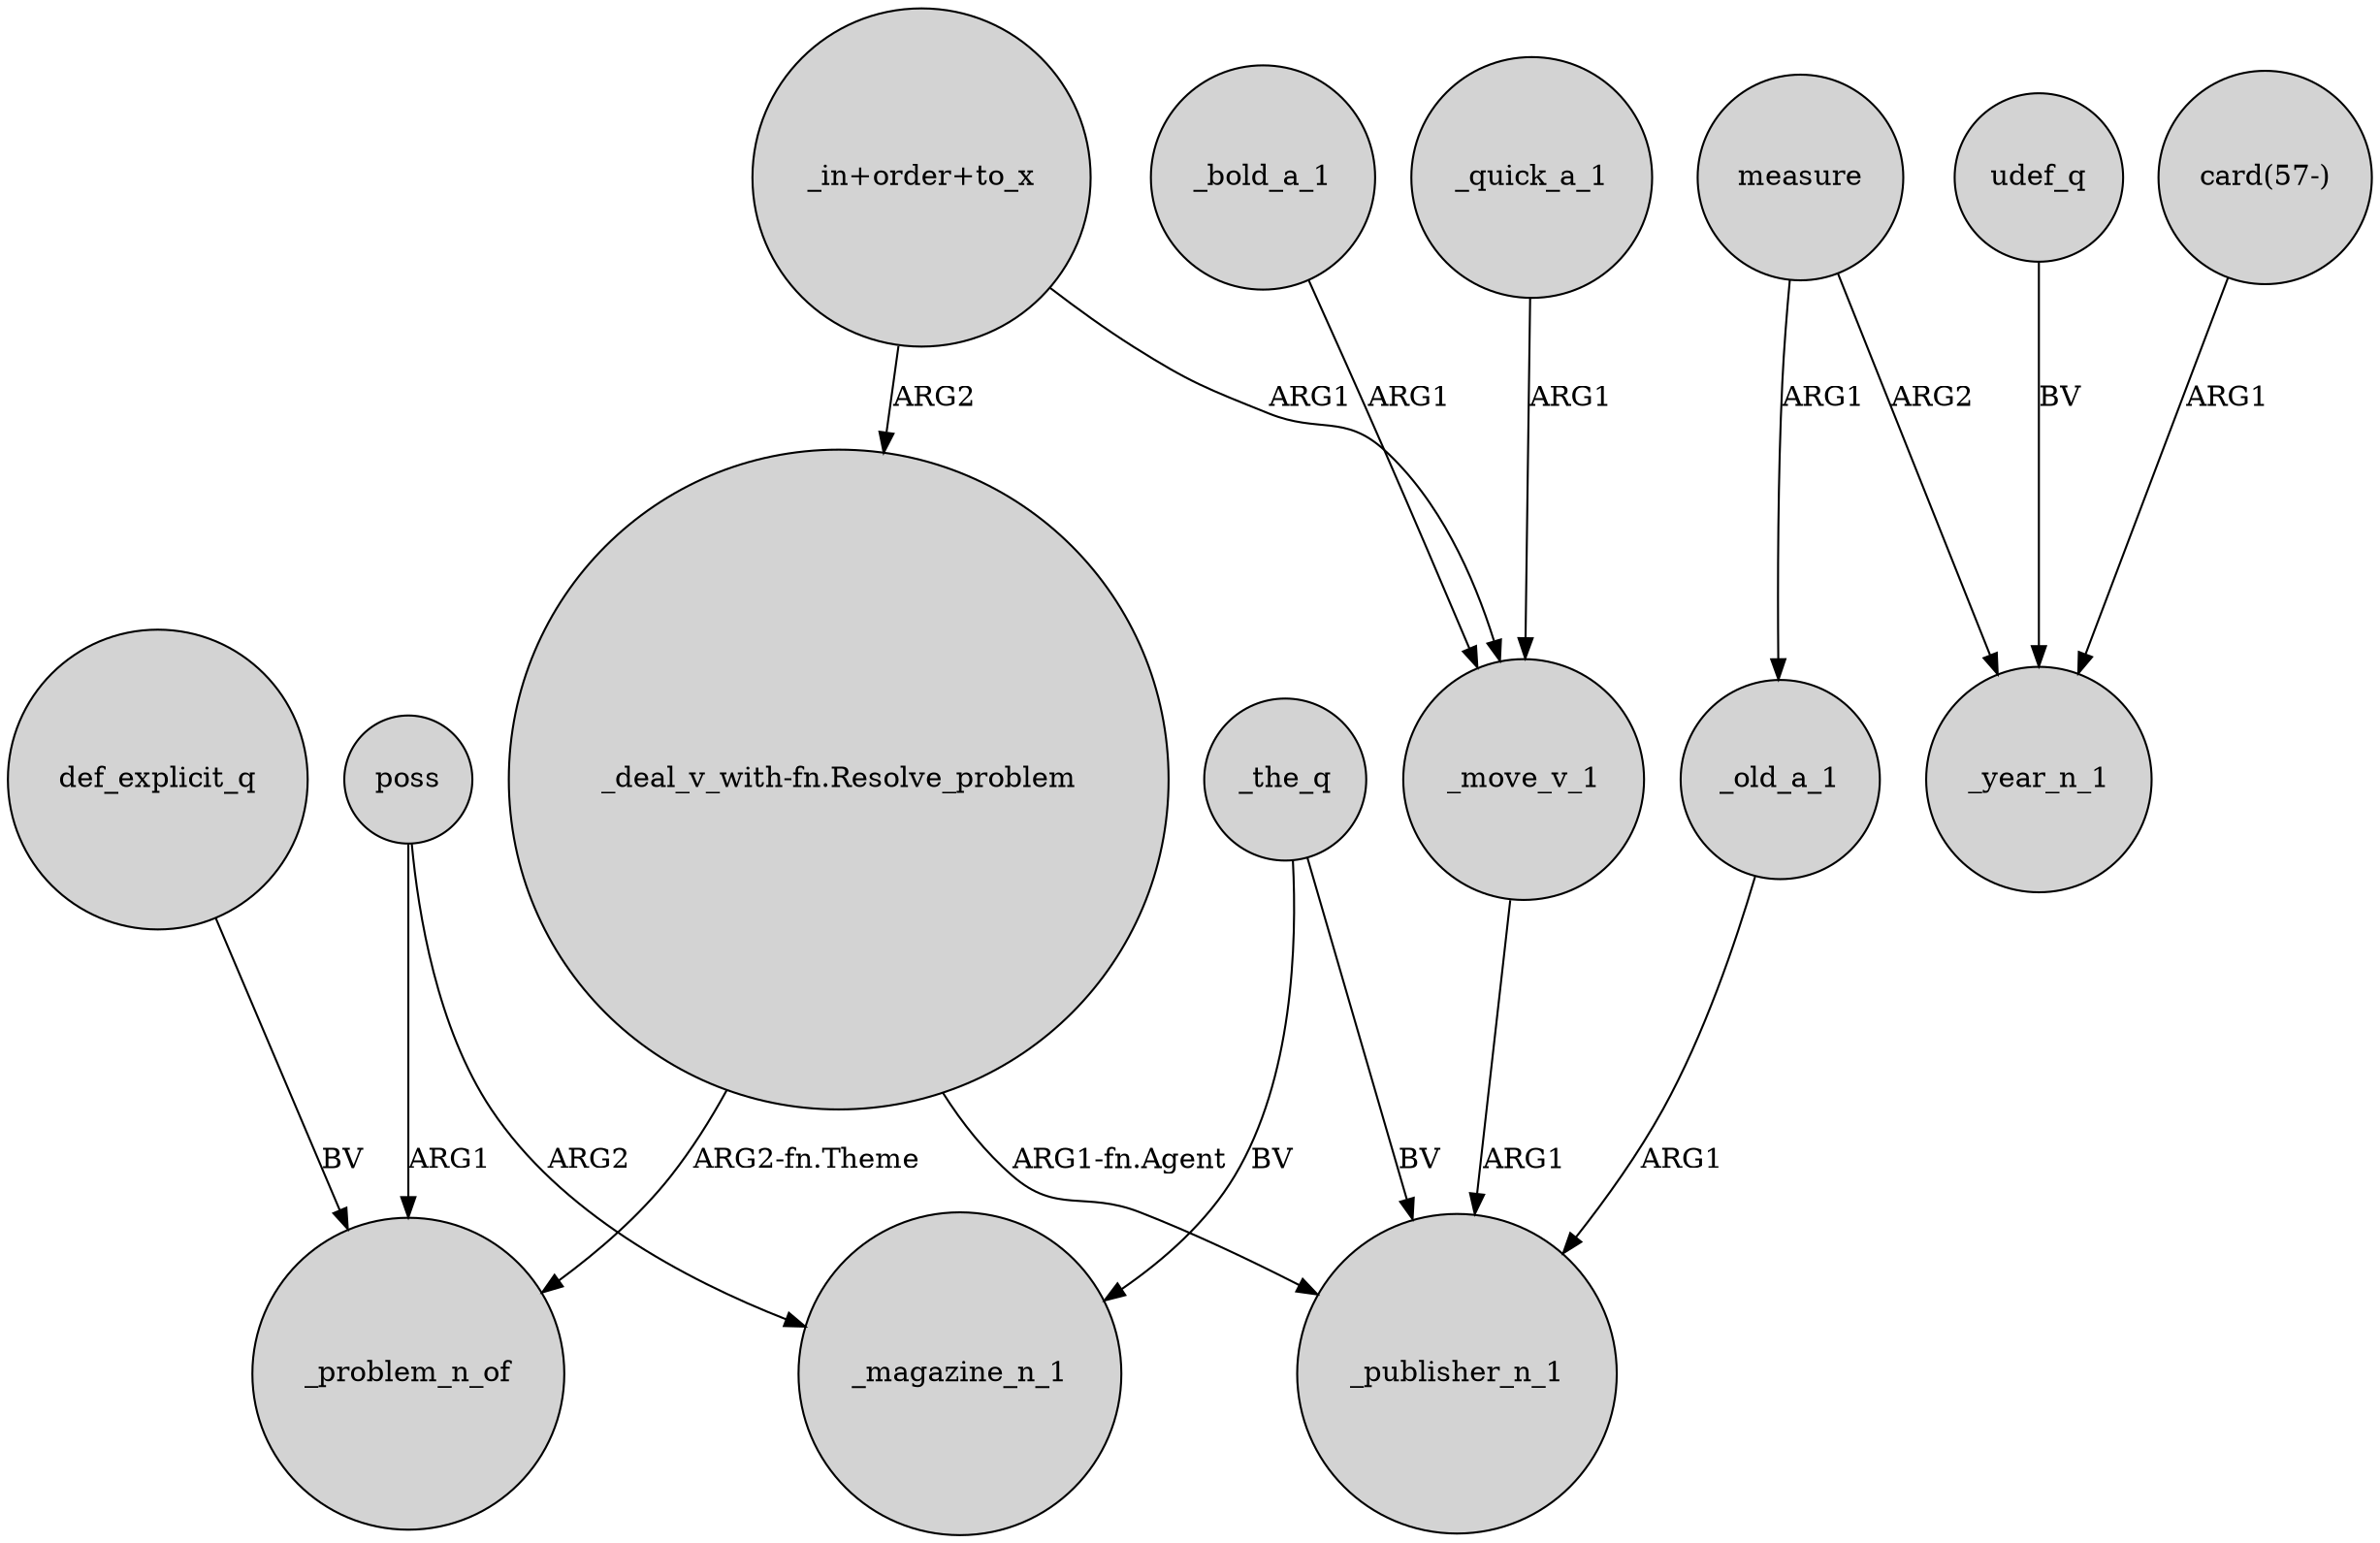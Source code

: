 digraph {
	node [shape=circle style=filled]
	_the_q -> _magazine_n_1 [label=BV]
	def_explicit_q -> _problem_n_of [label=BV]
	poss -> _magazine_n_1 [label=ARG2]
	udef_q -> _year_n_1 [label=BV]
	_the_q -> _publisher_n_1 [label=BV]
	_bold_a_1 -> _move_v_1 [label=ARG1]
	"_deal_v_with-fn.Resolve_problem" -> _problem_n_of [label="ARG2-fn.Theme"]
	"_deal_v_with-fn.Resolve_problem" -> _publisher_n_1 [label="ARG1-fn.Agent"]
	poss -> _problem_n_of [label=ARG1]
	"card(57-)" -> _year_n_1 [label=ARG1]
	measure -> _year_n_1 [label=ARG2]
	_old_a_1 -> _publisher_n_1 [label=ARG1]
	_move_v_1 -> _publisher_n_1 [label=ARG1]
	"_in+order+to_x" -> "_deal_v_with-fn.Resolve_problem" [label=ARG2]
	measure -> _old_a_1 [label=ARG1]
	"_in+order+to_x" -> _move_v_1 [label=ARG1]
	_quick_a_1 -> _move_v_1 [label=ARG1]
}
